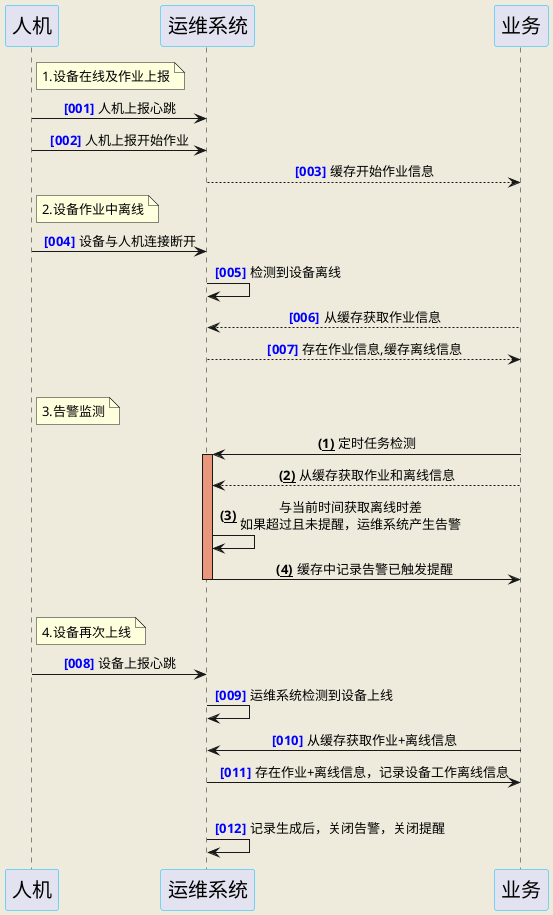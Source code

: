 @startuml
skinparam backgroundColor #EEEBDC

skinparam sequenceMessageAlign center
'skinparam monochrome reverse
skinparam sequence {
ParticipantBorderColor DeepSkyBlue
'ParticipantBackgroundColor DodgerBlue
ParticipantFontSize 20
'ParticipantFontColor #A9DCDF
}
participant "人机" as robot
participant "运维系统" as omsys
participant "业务" as task

autonumber "<font color=blue><b>[000]"
note right of robot : 1.设备在线及作业上报
robot -> omsys: 人机上报心跳

robot -> omsys: 人机上报开始作业

omsys --> task: 缓存开始作业信息

note right of robot : 2.设备作业中离线
robot -> omsys: 设备与人机连接断开

omsys -> omsys: 检测到设备离线
task --> omsys: 从缓存获取作业信息

omsys --> task: 存在作业信息,缓存离线信息
autonumber stop

|||
note right of robot : 3.告警监测
autonumber "<b>(<u>##<u>)"

task -> omsys: 定时任务检测
activate omsys #DarkSalmon
task --> omsys: 从缓存获取作业和离线信息
omsys -> omsys: 与当前时间获取离线时差\n如果超过且未提醒，运维系统产生告警
omsys -> task: 缓存中记录告警已触发提醒
deactivate omsys
autonumber stop

|||
note right of robot : 4.设备再次上线
autonumber 8 "<font color=blue><b>[000]"
robot -> omsys: 设备上报心跳
omsys -> omsys: 运维系统检测到设备上线

task -> omsys: 从缓存获取作业+离线信息

omsys -> task: 存在作业+离线信息，记录设备工作离线信息

|||
omsys -> omsys: 记录生成后，关闭告警，关闭提醒

@enduml